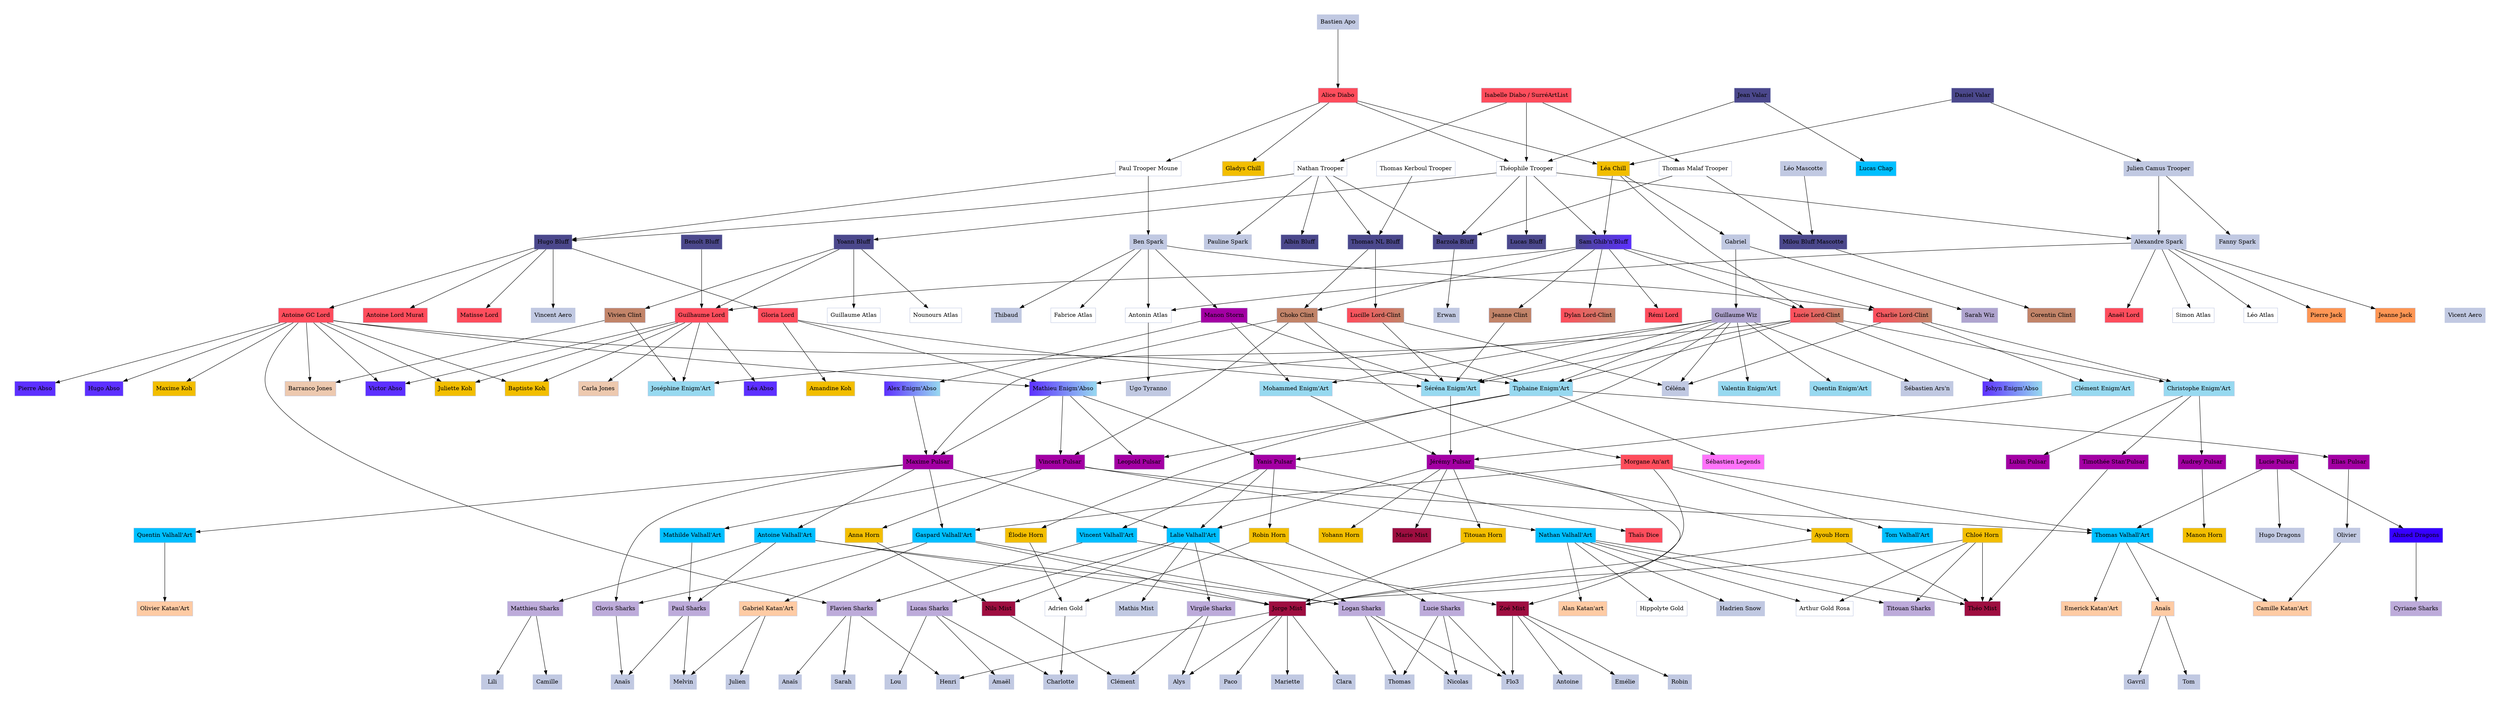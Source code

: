/*
Il y a deux étapes :
    - Ajouter le lien de fillotage dans la liste en dessous (voir syntaxe plus bas)
    - Ajouter le nom de la personne dans la promo correspondante
*/

/*
Syntaxe : Nom1 -> Nom2
ou
Nom1 -> {Nom2, ..., NomXX}
Si nom en plusieurs mots, mettre entre guillemets : ex "Antoine Moran" (VAUT AUSSI A DROITE). Ex :

"Jean Louis Roch" -> {"Louis XVI", Morty}
*/


digraph G {


# Ajoutez vos fillotages ici (je les commiterai dans 2 ans) :

node[color = "#c1c9e2", style=filled, shape=rectangle];
graph [pad="0.5", nodesep="1", ranksep="2"];
"Antoine Valhall'Art" -> {"Jorge Mist", "Logan Sharks", "Matthieu Sharks", "Paul Sharks"}
"Thomas Valhall'Art" -> {"Anaïs Katan'Art", "Camille Katan'Art", "Emerick Katan'Art"}
"Gaspard Valhall'Art" -> {"Logan Sharks", "Jorge Mist", "Clovis Sharks", "Gabriel Katan'Art"}
"Ayoub Horn" -> {"Jorge Mist", "Théo Mist"}
"Titouan Horn" -> {"Jorge Mist"}
"Anna Horn" -> {"Nils Mist"}
"Lucie Lord-Clint" -> {"Joséphine Enigm'Art", "Séréna Enigm'Art", "Tiphaine Enigm'Art", "Johyn Enigm'Abso", "Christophe Enigm'Art"}
"Lucie Sharks" -> {"Nicolas", "Thomas", "Flo3"}
"Léa Chill" -> {"Lucie Lord-Clint", "Sam Ghib'n'Bluff", "Gabriel"}
"Lalie Valhall'Art" -> {"Virgile Sharks", "Lucas Sharks", "Logan Sharks", "Nils Mist", "Mathis Mist"}
"Quentin Valhall'Art" -> "Olivier Katan'Art"
"Nathan Valhall'Art" -> {"Arthur Gold Rosa", "Hippolyte Gold", "Titouan Sharks", "Théo Mist", "Hadrien Snow", "Alan Katan'art"}
"Alice Diabo" -> {"Léa Chill", "Paul Trooper Moune", "Théophile Trooper", "Gladys Chill"}
"Maxime Pulsar" -> {"Lalie Valhall'Art", "Quentin Valhall'Art", "Antoine Valhall'Art", "Gaspard Valhall'Art", "Clovis Sharks"}
"Antoine GC Lord" -> {"Victor Abso", "Pierre Abso", "Hugo Abso", "Juliette Koh", "Maxime Koh", "Baptiste Koh", "Barranco Jones", "Mathieu Enigm'Abso", "Tiphaine Enigm'Art", "Flavien Sharks"}
"Guilhaume Lord" -> {"Carla Jones", "Baptiste Koh", "Victor Abso", "Léa Abso", "Joséphine Enigm'Art", "Juliette Koh"}
"Yanis Pulsar" -> {"Lalie Valhall'Art", "Robin Horn", "Vincent Valhall'Art", "Thaïs Dice"}
"Isabelle Diabo / SurréArtList" -> {"Thomas Malaf Trooper", "Théophile Trooper", "Nathan Trooper"}
"Tiphaine Enigm'Art" -> {"Elias Pulsar", "Leopold Pulsar", "Sébastien Legends", "Élodie Horn"}
"Elias Pulsar" -> "Olivier"
"Élodie Horn" -> {"Adrien Gold"}
"Olivier" -> "Camille Katan'Art"
"Robin Horn" -> {"Lucie Sharks", "Adrien Gold"}
"Manon Storm" -> {"Alex Enigm'Abso", "Séréna Enigm'Art", "Mohammed Enigm'Art"}
"Alex Enigm'Abso" -> {"Maxime Pulsar"}
"Vincent Pulsar" -> {"Nathan Valhall'Art", "Thomas Valhall'Art", "Mathilde Valhall'Art", "Anna Horn"}
"Mathilde Valhall'Art" -> {"Paul Sharks"}
"Théophile Trooper" -> {"Alexandre Spark", "Lucas Bluff","Sam Ghib'n'Bluff","Barzola Bluff", "Yoann Bluff"}
"Yoann Bluff" -> {"Guilhaume Lord", "Nounours Atlas", "Vivien Clint", "Guillaume Atlas"}
"Hugo Bluff" -> {"Antoine GC Lord", "Antoine Lord Murat", "Gloria Lord", "Matisse Lord", "Vincent Aero"}
"Thomas Malaf Trooper" -> {"Milou Bluff Mascotte", "Barzola Bluff"}
"Nathan Trooper" -> {"Barzola Bluff", "Albin Bluff", "Thomas NL Bluff", "Hugo Bluff", "Pauline Spark"}
"Mathieu Enigm'Abso" -> {"Maxime Pulsar","Yanis Pulsar","Leopold Pulsar","Vincent Pulsar"}
"Choko Clint" -> {"Tiphaine Enigm'Art", "Vincent Pulsar", "Morgane An'art", "Maxime Pulsar"}
"Léo Mascotte" -> "Milou Bluff Mascotte"
"Milou Bluff Mascotte" -> "Corentin Clint"
"Gloria Lord" -> {"Amandine Koh", "Mathieu Enigm'Abso", "Séréna Enigm'Art"}
"Jean Valar" -> {"Lucas Chap", "Théophile Trooper"}
"Barzola Bluff" -> "Erwan"
"Bastien Apo" -> "Alice Diabo"
"Daniel Valar" -> {"Julien Camus Trooper", "Léa Chill"}
"Paul Trooper Moune" -> {"Ben Spark", "Hugo Bluff"}
"Alexandre Spark" -> {"Simon Atlas", "Léo Atlas", "Pierre Jack", "Jeanne Jack", "Anaël Lord", "Antonin Atlas"}
"Antonin Atlas" -> {"Ugo Tyranno"}
"Thomas NL Bluff" -> {"Lucille Lord-Clint", "Choko Clint"}
"Benoît Bluff" -> "Guilhaume Lord"
"Lucille Lord-Clint" -> {"Séréna Enigm'Art", "Céléna"}
"Audrey Pulsar" -> {"Manon Horn"}
"Julien Camus Trooper" -> {"Alexandre Spark", "Fanny Spark"}
"Sam Ghib'n'Bluff" -> {"Guilhaume Lord", "Charlie Lord-Clint", "Choko Clint", "Rémi Lord", "Lucie Lord-Clint", "Dylan Lord-Clint", "Jeanne Clint"}
"Gabriel" -> {"Sarah Wiz", "Guillaume Wiz"}
"Ben Spark" -> {"Manon Storm", "Antonin Atlas", "Fabrice Atlas", "Charlie Lord-Clint", "Thibaud"}
"Morgane An'art" -> {"Tom Valhall'Art", "Thomas Valhall'Art", "Gaspard Valhall'Art", "Jorge Mist"}
"Thomas Kerboul Trooper" -> {"Thomas NL Bluff"}
"Guillaume Wiz" -> {"Mathieu Enigm'Abso", "Mohammed Enigm'Art", "Céléna", "Tiphaine Enigm'Art", "Yanis Pulsar", "Valentin Enigm'Art", "Séréna Enigm'Art", "Quentin Enigm'Art", "Sébastien Ars'n"}
"Vincent Valhall'Art" -> {"Flavien Sharks", "Zoé Mist"}
"Ahmed Dragons" -> {"Cyriane Sharks"}
"Charlie Lord-Clint" -> {"Céléna", "Clément Enigm'Art", "Christophe Enigm'Art"}
"Jeanne Clint" -> {"Séréna Enigm'Art"}
"Mohammed Enigm'Art" -> {"Jérémy Pulsar"}
"Vivien Clint" -> {"Joséphine Enigm'Art", "Barranco Jones"}
"Christophe Enigm'Art" -> {"Timothée Stan'Pulsar", "Lubin Pulsar", "Audrey Pulsar"}
"Timothée Stan'Pulsar" -> {"Théo Mist"}
"Chloé Horn" -> {"Théo Mist", "Jorge Mist", "Titouan Sharks", "Arthur Gold Rosa"}
"Séréna Enigm'Art" -> {"Jérémy Pulsar"}
"Clément Enigm'Art" -> {"Jérémy Pulsar"}
"Jérémy Pulsar" -> {"Yohann Horn", "Titouan Horn", "Lalie Valhall'Art", "Ayoub Horn", "Zoé Mist", "Marie Mist"}    
"Lucie Pulsar" -> {"Thomas Valhall'Art", "Hugo Dragons", "Ahmed Dragons"}
"Jorge Mist" -> {"Henri", "Clara", "Alys", "Paco", "Mariette"}
"Virgile Sharks" -> {"Alys", "Clément"}
"Flavien Sharks" -> {"Henri", "Anaïs1", "Sarah"}
"Logan Sharks" -> {"Nicolas", "Thomas", "Flo3"}
"Matthieu Sharks" -> {"Lili", "Camille"}
"Clovis Sharks" -> {"Anaïs2"}
"Paul Sharks" -> {"Anaïs2", "Melvin"}
"Gabriel Katan'Art" -> {"Julien", "Melvin"}
"Anaïs Katan'Art" -> {"Gavril", "Tom"}
"Lucas Sharks" -> {"Charlotte" "Lou" "Amaël"}
"Nils Mist" -> {"Clément"}
"Zoé Mist" -> {"Robin", "Antoine", "Flo3", "Emélie"}
"Adrien Gold" -> {"Charlotte"}


##################################
#Zone de non droit

/*
"Flavien Sharks" -> {"Antoine Valhall'Art"} [style=dotted]
"Lalie Valhall'Art" -> {"Zoé Mist"} [style=dotted]
“Lucas Sharks” -> "Jorge Mist" [style=dotted]
“Virgile Sharks” -> "Lucas Sharks" [style=dotted]
"Jorge Mist" -> {"Lucas Sharks"}
*/

##################################

# Mettez votre nom dans la bonne promo pour l'alignement
# Promo 2015
{
rank=same
"Bastien Apo"
}
# Promo 2016
{
rank=same
}
# Promo 2017
{
rank=same
"Alice Diabo" "Daniel Valar" "Jean Valar" "Isabelle Diabo / SurréArtList"
}
# Promo 2018
{
rank=same
"Léo Mascotte" "Thomas Malaf Trooper" "Nathan Trooper" "Paul Trooper Moune" "Thomas Kerboul Trooper" "Léa Chill" "Gladys Chill" "Théophile Trooper" "Lucas Chap"
}
# Promo 2019
{
rank=same
"Milou Bluff Mascotte" "Albin Bluff" "Barzola Bluff" "Pauline Spark" "Fanny Spark" "Hugo Bluff" "Gabriel" "Alexandre Spark" "Thomas NL Bluff" "Ben Spark" "Sam Ghib'n'Bluff" "Benoît Bluff" "Yoann Bluff" "Lucas Bluff"
}
# Promo 2020
{
rank=same
"Corentin Clint" "Erwan" "Gloria Lord" "Matisse Lord" "Vicent Aero" "Antoine Lord Murat" "Guillaume Wiz" "Antoine GC Lord" "Sarah Wiz" "Pierre Jack" "Jeanne Jack" "Anaël Lord" "Simon Atlas" "Léo Atlas" "Lucille Lord-Clint" "Choko Clint" "Manon Storm" "Antonin Atlas" "Thibaud" "Fabrice Atlas" "Jeanne Clint" "Charlie Lord-Clint" "Rémi Lord" "Dylan Lord-Clint" "Lucie Lord-Clint" "Guilhaume Lord" "Vivien Clint" "Nounours Atlas" "Guillaume Atlas"
}
# Promo 2021
{
rank=same
"Amandine Koh" "Mathieu Enigm'Abso" "Quentin Enigm'Art" "Sébastien Ars'n" "Valentin Enigm'Art" "Pierre Abso" "Hugo Abso" "Maxime Koh" "Céléna" "Tiphaine Enigm'Art" "Mohammed Enigm'Art" "Séréna Enigm'Art" "Alex Enigm'Abso" "Victor Abso" "Baptiste Koh" "Ugo Tyranno" "Clément Enigm'Art" "Christophe Enigm'Art" "Johyn Enigm'Abso" "Juliette Koh" "Léa Abso" "Carla Jones" "Barranco Jones" "Joséphine Enigm'Art"
}
# Promo 2022
{
rank=same
"Yanis Pulsar" "Leopold Pulsar" "Vincent Pulsar" "Sébastien Legends" "Maxime Pulsar" "Elias Pulsar" "Morgane An'art" "Jérémy Pulsar" "Audrey Pulsar" "Timothée Stan'Pulsar" "Lubin Pulsar" "Lucie Pulsar"
}
# Promo 2023
{
rank=same
"Thaïs Dice" "Robin Horn" "Vincent Valhall'Art" "Anna Horn" "Élodie Horn" "Nathan Valhall'Art" "Mathilde Valhall'Art" "Quentin Valhall'Art" "Antoine Valhall'Art" "Lalie Valhall'Art" "Gaspard Valhall'Art" "Olivier" "Tom Valhall'Art" "Ayoub Horn" "Titouan Horn" "Thomas Valhall'Art" "Yohann Horn" "Marie Mist" "Manon Horn" "Chloé Horn" "Ahmed Dragons"
}
# Promo 2024
{
rank=same
"Lucie Sharks" "Adrien Gold" "Flavien Sharks" "Zoé Mist" "Nils Mist" "Hippolyte Gold" "Titouan Sharks" "Arthur Gold Rosa" "Olivier Katan'Art" "Paul Sharks" "Matthieu Sharks" "Lucas Sharks" "Logan Sharks" "Virgile Sharks" "Clovis Sharks" "Gabriel Katan'Art" "Jorge Mist" "Camille Katan'Art" "Anaïs Katan'Art" "Emerick Katan'Art" "Cyriane Sharks" "Théo Mist" "Hadrien Snow" "Alan Katan'art"
}
# Promo 2025
{
rank=same
"Henri" "Clara" "Anaïs1" "Sarah" "Alys" "Nicolas" "Flo3" "Anaïs2" "Camille" "Thomas" "Mariette" "Paco" "Lili" "Julien" "Melvin" "Gavril" "Amaël" "Lou" "Charlotte" "Clément" "Emélie" "Antoine" "Robin"
}
#Pas besoin de toucher ici, le programme s'en charge
    "Bastien Apo"[fillcolor=""]
    "Alice Diabo"[fillcolor="#ff4d5c"]
    "Daniel Valar"[fillcolor="#4b488c"]
    "Jean Valar"[fillcolor="#4b488c"]
    "Isabelle Diabo / SurréArtList"[fillcolor="#ff4d5c"]
    "Léo Mascotte"[fillcolor=""]
    "Thomas Malaf Trooper"[fillcolor="#ffffff"]
    "Nathan Trooper"[fillcolor="#ffffff"]
    "Paul Trooper Moune"[fillcolor="#ffffff"]
    "Thomas Kerboul Trooper"[fillcolor="#ffffff"]
    "Léa Chill"[fillcolor="#f2be00"]
    "Gladys Chill"[fillcolor="#f2be00"]
    "Théophile Trooper"[fillcolor="#ffffff"]
    "Lucas Chap"[fillcolor="#00BFFF"]
    "Milou Bluff Mascotte"[fillcolor="#4b488c"]
    "Albin Bluff"[fillcolor="#4b488c"]
    "Barzola Bluff"[fillcolor="#4b488c"]
    "Pauline Spark"[fillcolor=""]
    "Fanny Spark"[fillcolor=""]
    "Hugo Bluff"[fillcolor="#4b488c"]
    "Gabriel"[fillcolor=""]
    "Alexandre Spark"[fillcolor=""]
    "Thomas NL Bluff"[fillcolor="#4b488c"]
    "Ben Spark"[fillcolor=""]
    "Sam Ghib'n'Bluff"[fillcolor="#4b488c:#5d30ff"]
    "Benoît Bluff"[fillcolor="#4b488c"]
    "Yoann Bluff"[fillcolor="#4b488c"]
    "Lucas Bluff"[fillcolor="#4b488c"]
    "Corentin Clint"[fillcolor="#c28469"]
    "Erwan"[fillcolor=""]
    "Gloria Lord"[fillcolor="#ff4d5c"]
    "Matisse Lord"[fillcolor="#ff4d5c"]
    "Vicent Aero"[fillcolor=""]
    "Antoine Lord Murat"[fillcolor="#ff4d5c"]
    "Guillaume Wiz"[fillcolor="#afa4ce"]
    "Antoine GC Lord"[fillcolor="#ff4d5c"]
    "Sarah Wiz"[fillcolor="#afa4ce"]
    "Pierre Jack"[fillcolor="#ff9654"]
    "Jeanne Jack"[fillcolor="#ff9654"]
    "Anaël Lord"[fillcolor="#ff4d5c"]
    "Simon Atlas"[fillcolor="#ffffff"]
    "Léo Atlas"[fillcolor="#ffffff"]
    "Lucille Lord-Clint"[fillcolor="#ff4d5c:#c28469"]
    "Choko Clint"[fillcolor="#c28469"]
    "Manon Storm"[fillcolor="#a300a3"]
    "Antonin Atlas"[fillcolor="#ffffff"]
    "Thibaud"[fillcolor=""]
    "Fabrice Atlas"[fillcolor="#ffffff"]
    "Jeanne Clint"[fillcolor="#c28469"]
    "Charlie Lord-Clint"[fillcolor="#ff4d5c:#c28469"]
    "Rémi Lord"[fillcolor="#ff4d5c"]
    "Dylan Lord-Clint"[fillcolor="#ff4d5c:#c28469"]
    "Lucie Lord-Clint"[fillcolor="#ff4d5c:#c28469"]
    "Guilhaume Lord"[fillcolor="#ff4d5c"]
    "Vivien Clint"[fillcolor="#c28469"]
    "Nounours Atlas"[fillcolor="#ffffff"]
    "Guillaume Atlas"[fillcolor="#ffffff"]
    "Amandine Koh"[fillcolor="#f2be00"]
    "Mathieu Enigm'Abso"[fillcolor="#5d30ff:#97d9f0"]
    "Quentin Enigm'Art"[fillcolor="#97d9f0"]
    "Sébastien Ars'n"[fillcolor=""]
    "Valentin Enigm'Art"[fillcolor="#97d9f0"]
    "Pierre Abso"[fillcolor="#5d30ff"]
    "Hugo Abso"[fillcolor="#5d30ff"]
    "Maxime Koh"[fillcolor="#f2be00"]
    "Céléna"[fillcolor=""]
    "Tiphaine Enigm'Art"[fillcolor="#97d9f0"]
    "Mohammed Enigm'Art"[fillcolor="#97d9f0"]
    "Séréna Enigm'Art"[fillcolor="#97d9f0"]
    "Alex Enigm'Abso"[fillcolor="#5d30ff:#97d9f0"]
    "Victor Abso"[fillcolor="#5d30ff"]
    "Baptiste Koh"[fillcolor="#f2be00"]
    "Ugo Tyranno"[fillcolor=""]
    "Clément Enigm'Art"[fillcolor="#97d9f0"]
    "Christophe Enigm'Art"[fillcolor="#97d9f0"]
    "Johyn Enigm'Abso"[fillcolor="#5d30ff:#97d9f0"]
    "Juliette Koh"[fillcolor="#f2be00"]
    "Léa Abso"[fillcolor="#5d30ff"]
    "Carla Jones"[fillcolor="#edc9af"]
    "Barranco Jones"[fillcolor="#edc9af"]
    "Joséphine Enigm'Art"[fillcolor="#97d9f0"]
    "Yanis Pulsar"[fillcolor="#a300a3"]
    "Leopold Pulsar"[fillcolor="#a300a3"]
    "Vincent Pulsar"[fillcolor="#a300a3"]
    "Sébastien Legends"[fillcolor="#ff72fa"]
    "Maxime Pulsar"[fillcolor="#a300a3"]
    "Elias Pulsar"[fillcolor="#a300a3"]
    "Morgane An'art"[fillcolor="#ff4d5c"]
    "Jérémy Pulsar"[fillcolor="#a300a3"]
    "Audrey Pulsar"[fillcolor="#a300a3"]
    "Timothée Stan'Pulsar"[fillcolor="#a300a3"]
    "Lubin Pulsar"[fillcolor="#a300a3"]
    "Lucie Pulsar"[fillcolor="#a300a3"]
    "Thaïs Dice"[fillcolor="#ff4d5c"]
    "Robin Horn"[fillcolor="#f2be00"]
    "Vincent Valhall'Art"[fillcolor="#00BFFF"]
    "Anna Horn"[fillcolor="#f2be00"]
    "Élodie Horn"[fillcolor="#f2be00"]
    "Nathan Valhall'Art"[fillcolor="#00BFFF"]
    "Mathilde Valhall'Art"[fillcolor="#00BFFF"]
    "Quentin Valhall'Art"[fillcolor="#00BFFF"]
    "Antoine Valhall'Art"[fillcolor="#00BFFF"]
    "Lalie Valhall'Art"[fillcolor="#00BFFF"]
    "Gaspard Valhall'Art"[fillcolor="#00BFFF"]
    "Olivier"[fillcolor=""]
    "Tom Valhall'Art"[fillcolor="#00BFFF"]
    "Ayoub Horn"[fillcolor="#f2be00"]
    "Titouan Horn"[fillcolor="#f2be00"]
    "Thomas Valhall'Art"[fillcolor="#00BFFF"]
    "Yohann Horn"[fillcolor="#f2be00"]
    "Marie Mist"[fillcolor="#9e0e40"]
    "Manon Horn"[fillcolor="#f2be00"]
    "Chloé Horn"[fillcolor="#f2be00"]
    "Ahmed Dragons"[fillcolor="#3700ff"]
    "Lucie Sharks"[fillcolor="#bdabda"]
    "Adrien Gold"[fillcolor="#ffffff"]
    "Flavien Sharks"[fillcolor="#bdabda"]
    "Zoé Mist"[fillcolor="#9e0e40"]
    "Nils Mist"[fillcolor="#9e0e40"]
    "Hippolyte Gold"[fillcolor="#ffffff"]
    "Titouan Sharks"[fillcolor="#bdabda"]
    "Arthur Gold Rosa"[fillcolor="#ffffff"]
    "Olivier Katan'Art"[fillcolor="#ffcba4"]
    "Paul Sharks"[fillcolor="#bdabda"]
    "Matthieu Sharks"[fillcolor="#bdabda"]
    "Lucas Sharks"[fillcolor="#bdabda"]
    "Logan Sharks"[fillcolor="#bdabda"]
    "Virgile Sharks"[fillcolor="#bdabda"]
    "Clovis Sharks"[fillcolor="#bdabda"]
    "Gabriel Katan'Art"[fillcolor="#ffcba4"]
    "Jorge Mist"[fillcolor="#9e0e40"]
    "Camille Katan'Art"[fillcolor="#ffcba4"]
    "Anaïs Katan'Art"[fillcolor="#ffcba4"][label="Anaïs"]
    "Emerick Katan'Art"[fillcolor="#ffcba4"]
    "Cyriane Sharks"[fillcolor="#bdabda"]
    "Théo Mist"[fillcolor="#9e0e40"]
    "Hadrien Snow"[fillcolor=""]
    "Alan Katan'art"[fillcolor="#ffcba4"]
    "Henri"[fillcolor=""]
    "Clara"[fillcolor=""]
    "Anaïs1"[fillcolor=""][label="Anaïs"]
    "Alys"[fillcolor=""]
    "Nicolas"[fillcolor=""]
    "Flo3"[fillcolor=""]
    "Anaïs2"[fillcolor=""][label="Anaïs"]
    "Mariette"[fillcolor=""]
    "Paco"[fillcolor=""]
    "Lili"[fillcolor=""]
    "Julien"[fillcolor=""]
    "Melvin"[fillcolor=""]
    "Gavril"[fillcolor=""]
    "Amaël"[fillcolor=""]
    "Lou"[fillcolor=""]
    "Charlotte"[fillcolor=""]
    "Emélie"[fillcolor=""]
}
